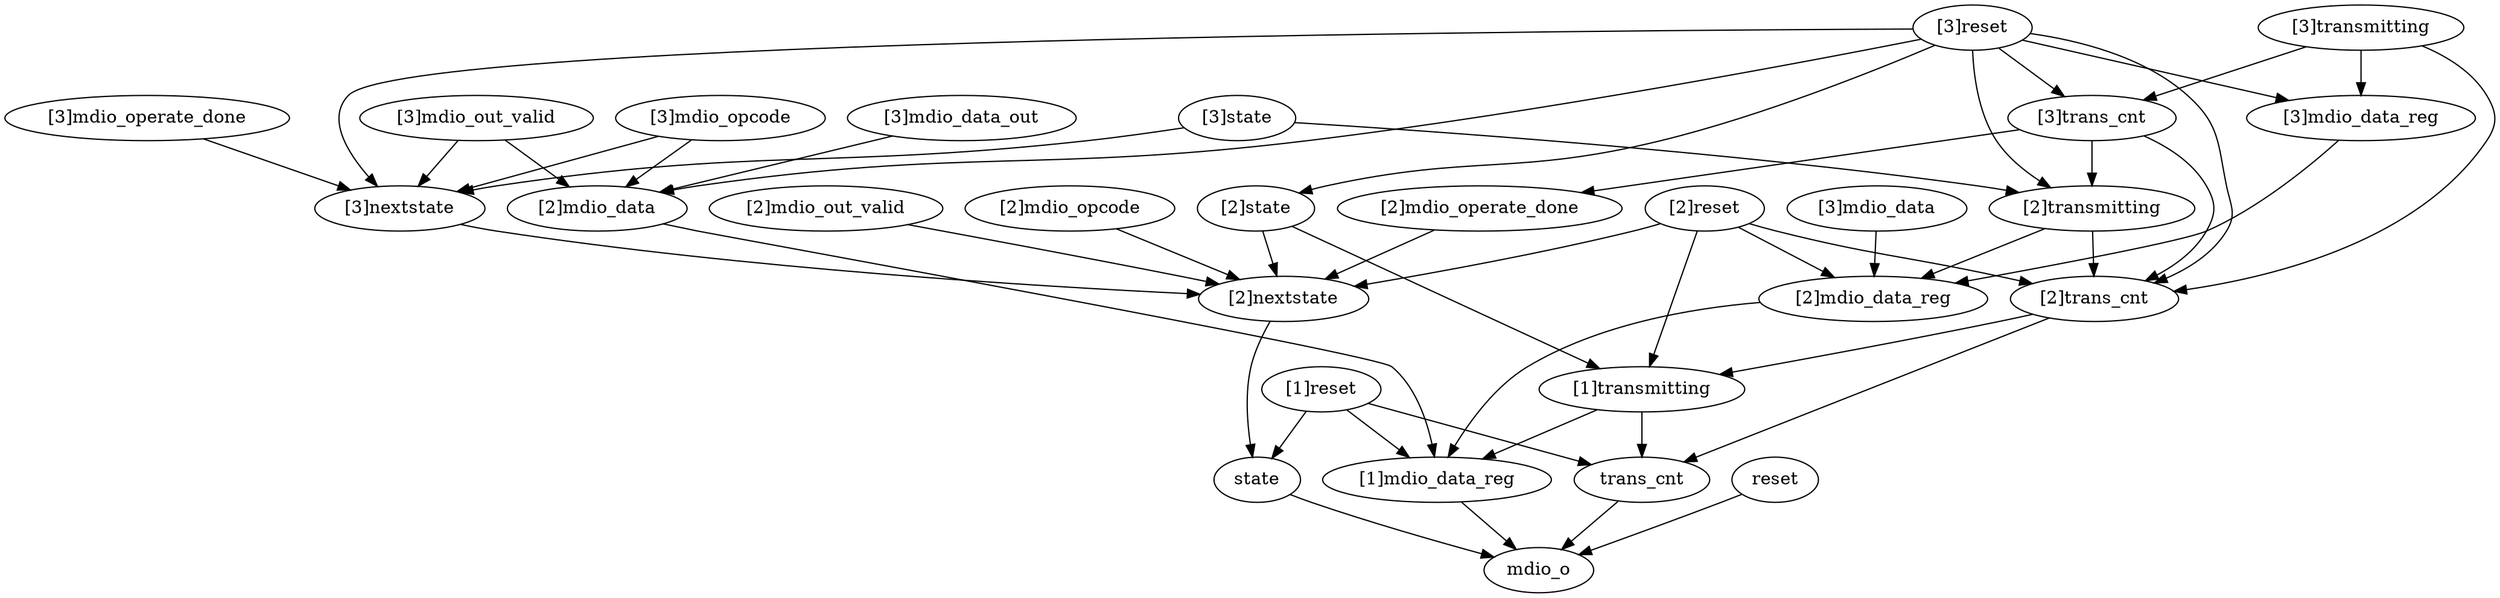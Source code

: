 strict digraph "" {
	"[3]mdio_data_reg"	 [complexity=12,
		importance=0.352267646762,
		rank=0.0293556372301];
	"[2]mdio_data_reg"	 [complexity=9,
		importance=0.276615140635,
		rank=0.0307350156261];
	"[3]mdio_data_reg" -> "[2]mdio_data_reg";
	"[3]mdio_data_out"	 [complexity=14,
		importance=0.277453178429,
		rank=0.0198180841735];
	"[2]mdio_data"	 [complexity=9,
		importance=0.248910082134,
		rank=0.0276566757927];
	"[3]mdio_data_out" -> "[2]mdio_data";
	"[2]state"	 [complexity=4,
		importance=2.65209010194,
		rank=0.663022525484];
	"[1]transmitting"	 [complexity=3,
		importance=0.37150698371,
		rank=0.123835661237];
	"[2]state" -> "[1]transmitting";
	"[2]nextstate"	 [complexity=4,
		importance=0.517960707209,
		rank=0.129490176802];
	"[2]state" -> "[2]nextstate";
	"[2]mdio_out_valid"	 [complexity=8,
		importance=2.61834663234,
		rank=0.327293329043];
	"[2]mdio_out_valid" -> "[2]nextstate";
	mdio_o	 [complexity=0,
		importance=0.0626550641914,
		rank=0.0];
	"[2]reset"	 [complexity=7,
		importance=3.49365645565,
		rank=0.499093779379];
	"[2]reset" -> "[1]transmitting";
	"[2]trans_cnt"	 [complexity=6,
		importance=1.15503778645,
		rank=0.192506297742];
	"[2]reset" -> "[2]trans_cnt";
	"[2]reset" -> "[2]mdio_data_reg";
	"[2]reset" -> "[2]nextstate";
	"[3]mdio_out_valid"	 [complexity=11,
		importance=3.07079216279,
		rank=0.27916292389];
	"[3]nextstate"	 [complexity=7,
		importance=0.6084498133,
		rank=0.0869214019];
	"[3]mdio_out_valid" -> "[3]nextstate";
	"[3]mdio_out_valid" -> "[2]mdio_data";
	"[3]nextstate" -> "[2]nextstate";
	"[2]mdio_opcode"	 [complexity=8,
		importance=2.61834663234,
		rank=0.327293329043];
	"[2]mdio_opcode" -> "[2]nextstate";
	state	 [complexity=1,
		importance=0.427471601118,
		rank=0.427471601118];
	state -> mdio_o;
	"[3]mdio_opcode"	 [complexity=11,
		importance=3.07079216279,
		rank=0.27916292389];
	"[3]mdio_opcode" -> "[3]nextstate";
	"[3]mdio_opcode" -> "[2]mdio_data";
	"[1]reset"	 [complexity=3,
		importance=0.526023987411,
		rank=0.175341329137];
	"[1]reset" -> state;
	"[1]mdio_data_reg"	 [complexity=6,
		importance=0.200962634509,
		rank=0.0334937724182];
	"[1]reset" -> "[1]mdio_data_reg";
	trans_cnt	 [complexity=2,
		importance=0.165826963706,
		rank=0.0829134818528];
	"[1]reset" -> trans_cnt;
	"[3]mdio_operate_done"	 [complexity=9,
		importance=2.4637893897,
		rank=0.273754376634];
	"[3]mdio_operate_done" -> "[3]nextstate";
	"[2]transmitting"	 [complexity=7,
		importance=2.3499286292,
		rank=0.335704089886];
	"[2]transmitting" -> "[2]trans_cnt";
	"[2]transmitting" -> "[2]mdio_data_reg";
	"[3]trans_cnt"	 [complexity=10,
		importance=7.09030272293,
		rank=0.709030272293];
	"[3]trans_cnt" -> "[2]transmitting";
	"[2]mdio_operate_done"	 [complexity=6,
		importance=2.10183296534,
		rank=0.350305494223];
	"[3]trans_cnt" -> "[2]mdio_operate_done";
	"[3]trans_cnt" -> "[2]trans_cnt";
	"[3]transmitting"	 [complexity=11,
		importance=14.2204585022,
		rank=1.29276895474];
	"[3]transmitting" -> "[3]mdio_data_reg";
	"[3]transmitting" -> "[3]trans_cnt";
	"[3]transmitting" -> "[2]trans_cnt";
	"[1]mdio_data_reg" -> mdio_o;
	"[2]mdio_operate_done" -> "[2]nextstate";
	"[3]state"	 [complexity=8,
		importance=16.5010416204,
		rank=2.06263020255];
	"[3]state" -> "[3]nextstate";
	"[3]state" -> "[2]transmitting";
	reset	 [complexity=1,
		importance=0.467128545634,
		rank=0.467128545634];
	reset -> mdio_o;
	"[2]mdio_data" -> "[1]mdio_data_reg";
	trans_cnt -> mdio_o;
	"[1]transmitting" -> "[1]mdio_data_reg";
	"[1]transmitting" -> trans_cnt;
	"[2]trans_cnt" -> trans_cnt;
	"[2]trans_cnt" -> "[1]transmitting";
	"[3]mdio_data"	 [complexity=12,
		importance=0.324562588261,
		rank=0.0270468823551];
	"[3]mdio_data" -> "[2]mdio_data_reg";
	"[2]mdio_data_reg" -> "[1]mdio_data_reg";
	"[3]reset"	 [complexity=11,
		importance=21.2994512651,
		rank=1.93631375137];
	"[3]reset" -> "[3]mdio_data_reg";
	"[3]reset" -> "[2]state";
	"[3]reset" -> "[3]nextstate";
	"[3]reset" -> "[2]transmitting";
	"[3]reset" -> "[3]trans_cnt";
	"[3]reset" -> "[2]mdio_data";
	"[3]reset" -> "[2]trans_cnt";
	"[2]nextstate" -> state;
}
